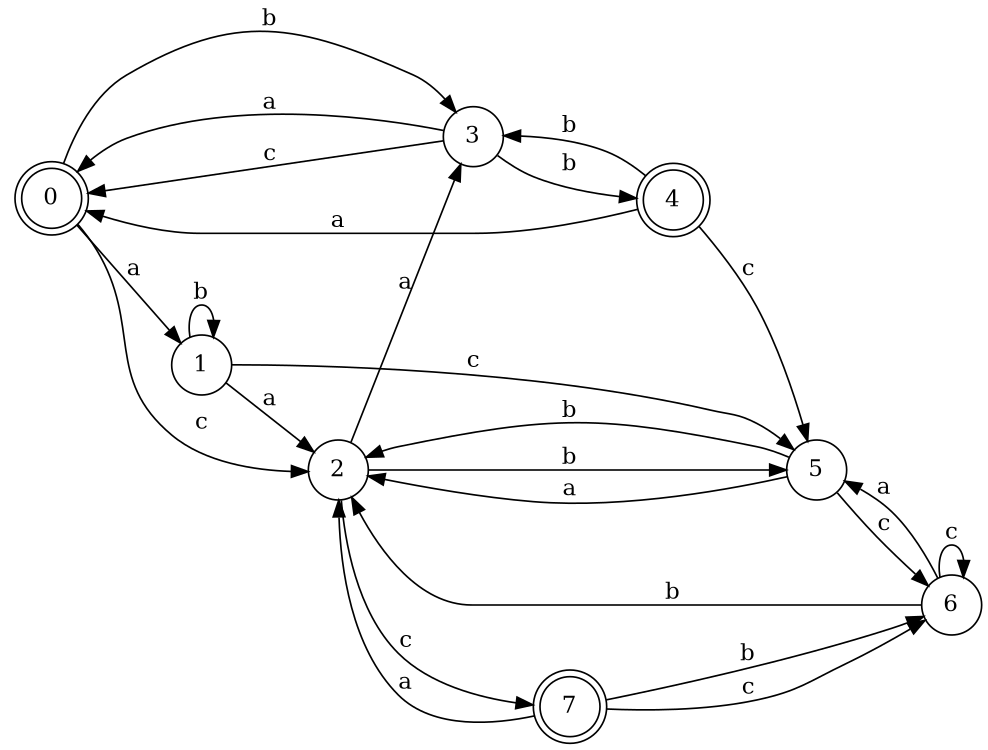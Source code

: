 digraph n7_4 {
__start0 [label="" shape="none"];

rankdir=LR;
size="8,5";

s0 [style="rounded,filled", color="black", fillcolor="white" shape="doublecircle", label="0"];
s1 [style="filled", color="black", fillcolor="white" shape="circle", label="1"];
s2 [style="filled", color="black", fillcolor="white" shape="circle", label="2"];
s3 [style="filled", color="black", fillcolor="white" shape="circle", label="3"];
s4 [style="rounded,filled", color="black", fillcolor="white" shape="doublecircle", label="4"];
s5 [style="filled", color="black", fillcolor="white" shape="circle", label="5"];
s6 [style="filled", color="black", fillcolor="white" shape="circle", label="6"];
s7 [style="rounded,filled", color="black", fillcolor="white" shape="doublecircle", label="7"];
s0 -> s1 [label="a"];
s0 -> s3 [label="b"];
s0 -> s2 [label="c"];
s1 -> s2 [label="a"];
s1 -> s1 [label="b"];
s1 -> s5 [label="c"];
s2 -> s3 [label="a"];
s2 -> s5 [label="b"];
s2 -> s7 [label="c"];
s3 -> s0 [label="a"];
s3 -> s4 [label="b"];
s3 -> s0 [label="c"];
s4 -> s0 [label="a"];
s4 -> s3 [label="b"];
s4 -> s5 [label="c"];
s5 -> s2 [label="a"];
s5 -> s2 [label="b"];
s5 -> s6 [label="c"];
s6 -> s5 [label="a"];
s6 -> s2 [label="b"];
s6 -> s6 [label="c"];
s7 -> s2 [label="a"];
s7 -> s6 [label="b"];
s7 -> s6 [label="c"];

}